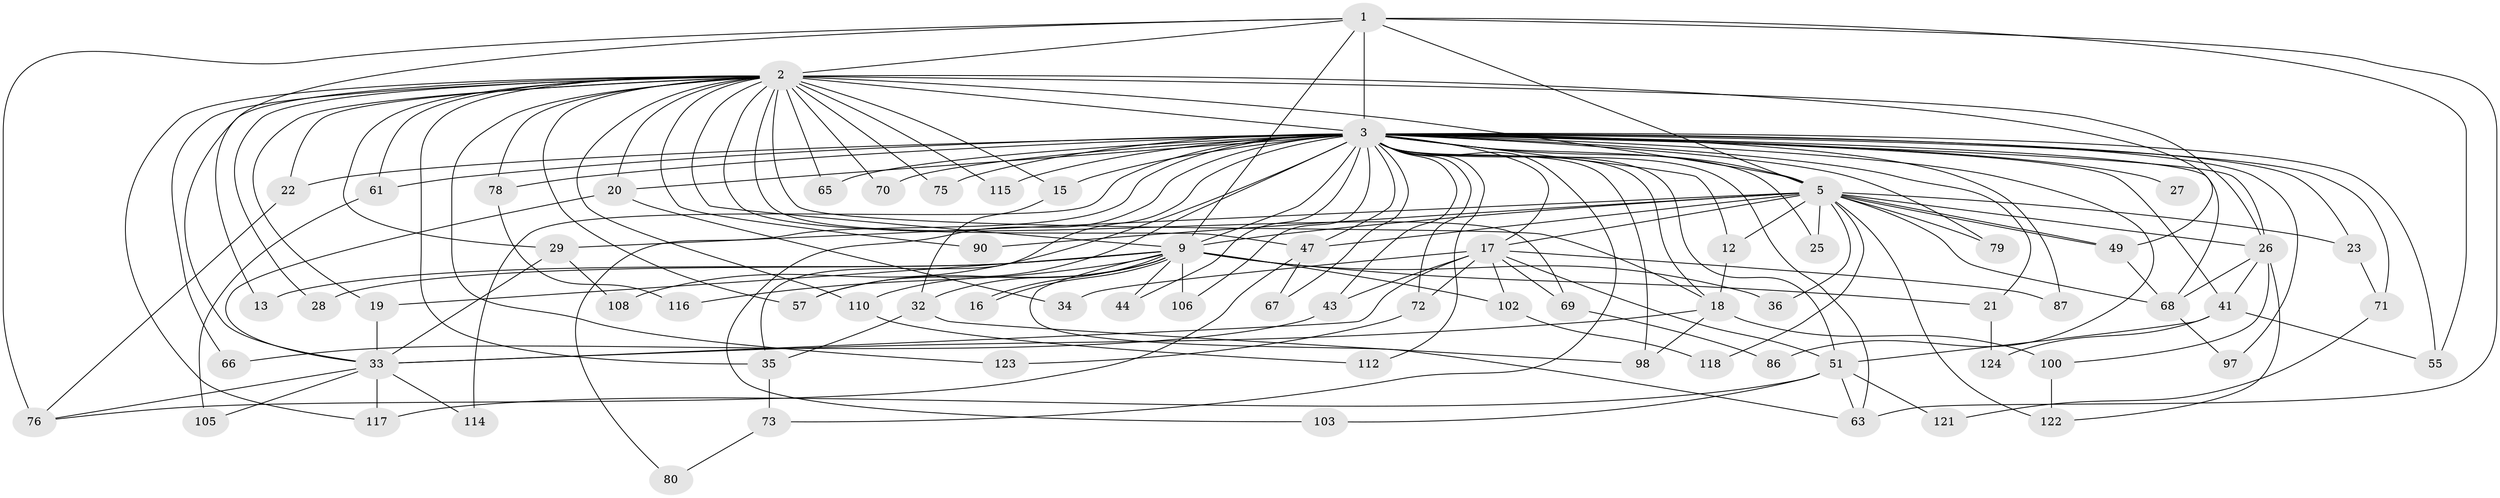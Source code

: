 // original degree distribution, {16: 0.013888888888888888, 19: 0.006944444444444444, 33: 0.006944444444444444, 31: 0.006944444444444444, 30: 0.006944444444444444, 28: 0.006944444444444444, 22: 0.013888888888888888, 17: 0.006944444444444444, 5: 0.041666666666666664, 3: 0.2777777777777778, 2: 0.4652777777777778, 15: 0.006944444444444444, 4: 0.10416666666666667, 8: 0.006944444444444444, 6: 0.020833333333333332, 7: 0.006944444444444444}
// Generated by graph-tools (version 1.1) at 2025/13/03/09/25 04:13:44]
// undirected, 72 vertices, 164 edges
graph export_dot {
graph [start="1"]
  node [color=gray90,style=filled];
  1;
  2 [super="+140+6+8+111"];
  3 [super="+137+40+14+74+4"];
  5 [super="+52+30+125+37+131+94+101+95+39+11"];
  9 [super="+64+10"];
  12;
  13;
  15;
  16;
  17;
  18 [super="+54"];
  19;
  20 [super="+91"];
  21;
  22;
  23;
  25;
  26 [super="+46+88"];
  27;
  28;
  29;
  32;
  33 [super="+142+119+45"];
  34;
  35 [super="+84"];
  36;
  41 [super="+60"];
  43;
  44 [super="+113"];
  47 [super="+93+48"];
  49 [super="+135+107"];
  51 [super="+53+104"];
  55;
  57;
  61;
  63 [super="+133"];
  65;
  66;
  67;
  68;
  69;
  70;
  71;
  72;
  73;
  75;
  76 [super="+89"];
  78;
  79;
  80;
  86;
  87;
  90;
  97;
  98;
  100 [super="+120"];
  102;
  103;
  105;
  106;
  108;
  110;
  112;
  114;
  115;
  116;
  117;
  118;
  121;
  122;
  123;
  124;
  1 -- 2 [weight=3];
  1 -- 3 [weight=5];
  1 -- 5 [weight=2];
  1 -- 9 [weight=2];
  1 -- 13;
  1 -- 55;
  1 -- 76;
  1 -- 63;
  2 -- 3 [weight=12];
  2 -- 5 [weight=7];
  2 -- 9 [weight=11];
  2 -- 26 [weight=2];
  2 -- 78;
  2 -- 115;
  2 -- 65;
  2 -- 69;
  2 -- 66;
  2 -- 15;
  2 -- 19;
  2 -- 20;
  2 -- 90;
  2 -- 70;
  2 -- 35;
  2 -- 47;
  2 -- 117;
  2 -- 49;
  2 -- 75;
  2 -- 22;
  2 -- 28;
  2 -- 29;
  2 -- 33;
  2 -- 110;
  2 -- 57;
  2 -- 123;
  2 -- 61;
  2 -- 18 [weight=3];
  3 -- 5 [weight=8];
  3 -- 9 [weight=9];
  3 -- 15;
  3 -- 25;
  3 -- 27 [weight=2];
  3 -- 41 [weight=2];
  3 -- 51 [weight=2];
  3 -- 112;
  3 -- 17 [weight=3];
  3 -- 68;
  3 -- 61;
  3 -- 78;
  3 -- 97;
  3 -- 35;
  3 -- 20 [weight=2];
  3 -- 12;
  3 -- 18 [weight=3];
  3 -- 21;
  3 -- 22;
  3 -- 23;
  3 -- 26;
  3 -- 43;
  3 -- 44 [weight=2];
  3 -- 47 [weight=2];
  3 -- 55 [weight=2];
  3 -- 57;
  3 -- 63;
  3 -- 65 [weight=2];
  3 -- 67;
  3 -- 70;
  3 -- 71;
  3 -- 72;
  3 -- 73;
  3 -- 75;
  3 -- 79;
  3 -- 80;
  3 -- 86;
  3 -- 87;
  3 -- 98;
  3 -- 103;
  3 -- 106;
  3 -- 108;
  3 -- 114;
  3 -- 115;
  5 -- 9 [weight=2];
  5 -- 12;
  5 -- 17 [weight=4];
  5 -- 23;
  5 -- 25;
  5 -- 36;
  5 -- 47;
  5 -- 49 [weight=2];
  5 -- 49;
  5 -- 79;
  5 -- 26;
  5 -- 122;
  5 -- 68;
  5 -- 90;
  5 -- 118;
  5 -- 29;
  9 -- 16;
  9 -- 16;
  9 -- 19;
  9 -- 28;
  9 -- 32;
  9 -- 106;
  9 -- 110;
  9 -- 102;
  9 -- 63;
  9 -- 36;
  9 -- 13;
  9 -- 116;
  9 -- 21;
  9 -- 57;
  9 -- 44;
  12 -- 18;
  15 -- 32;
  17 -- 33;
  17 -- 34;
  17 -- 43;
  17 -- 51;
  17 -- 69;
  17 -- 72;
  17 -- 87;
  17 -- 102;
  18 -- 33;
  18 -- 98;
  18 -- 100 [weight=2];
  19 -- 33;
  20 -- 34;
  20 -- 33;
  21 -- 124;
  22 -- 76;
  23 -- 71;
  26 -- 68;
  26 -- 100;
  26 -- 122;
  26 -- 41;
  29 -- 108;
  29 -- 33;
  32 -- 98;
  32 -- 35;
  33 -- 76;
  33 -- 117;
  33 -- 114;
  33 -- 105;
  35 -- 73;
  41 -- 124;
  41 -- 55;
  41 -- 51;
  43 -- 66;
  47 -- 76;
  47 -- 67;
  49 -- 68;
  51 -- 103;
  51 -- 117;
  51 -- 121;
  51 -- 63;
  61 -- 105;
  68 -- 97;
  69 -- 86;
  71 -- 121;
  72 -- 123;
  73 -- 80;
  78 -- 116;
  100 -- 122;
  102 -- 118;
  110 -- 112;
}
